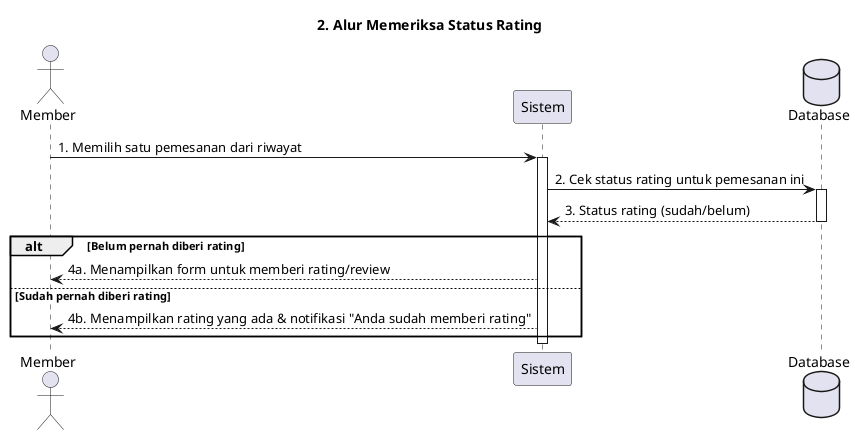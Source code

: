 @startuml
actor Member
participant "Sistem" as System
database "Database" as DB

title 2. Alur Memeriksa Status Rating

Member -> System : 1. Memilih satu pemesanan dari riwayat
activate System
System -> DB : 2. Cek status rating untuk pemesanan ini
activate DB
DB --> System : 3. Status rating (sudah/belum)
deactivate DB

alt Belum pernah diberi rating
    System --> Member : 4a. Menampilkan form untuk memberi rating/review
else Sudah pernah diberi rating
    System --> Member : 4b. Menampilkan rating yang ada & notifikasi "Anda sudah memberi rating"
end

deactivate System
@enduml